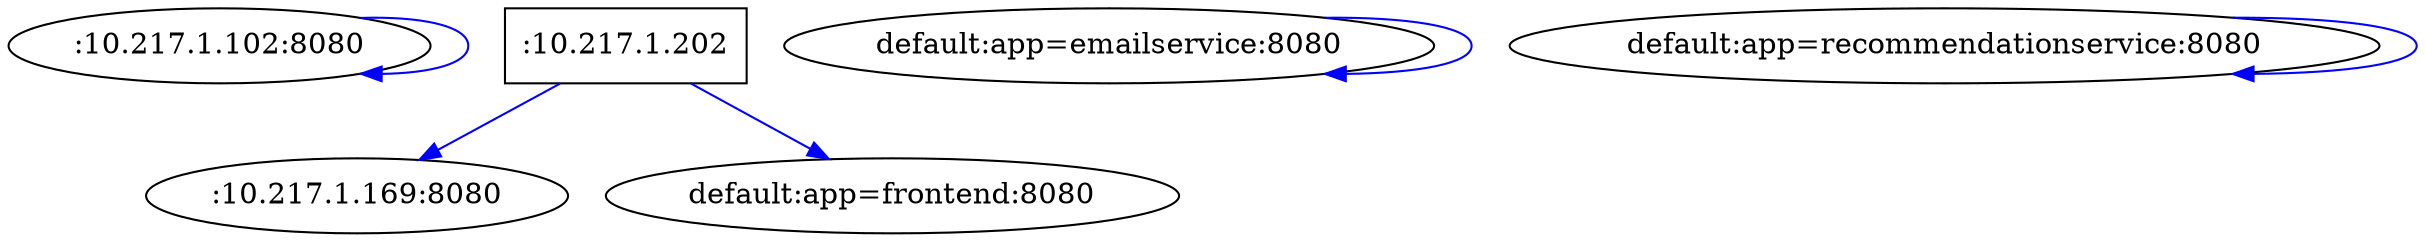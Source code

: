 digraph "" {
	graph [bb="0,0,983.57,108"];
	node [label="\N",
		shape=ellipse
	];
	edge [color=black];
	":10.217.1.102:8080"	 [height=0.5,
		pos="86.417,90",
		width=2.4005];
	":10.217.1.102:8080" -> ":10.217.1.102:8080" [key="{\"kind\":\"other\",\"port\":8080,\"pod_namespace\":\"\",\"pod_name\":\"10.217.1.102\",\"pod_labels\":null,\"pod_appname\":\"\"}>>{\"kind\":\"other\",\"port\":\
8080,\"pod_namespace\":\"\",\"pod_name\":\"10.217.1.102\",\"pod_labels\":null,\"pod_appname\":\"python\"}",
	color=blue,
	pos="e,144.66,76.65 144.66,103.35 169.57,104.4 190.83,99.949 190.83,90 190.83,81.45 175.13,76.961 154.91,76.534"];
":10.217.1.202" [height=0.5,
	pos="255.42,90",
	shape=box,
	width=1.2971];
":10.217.1.169:8080" [height=0.5,
	pos="145.42,18",
	width=2.4005];
":10.217.1.202" -> ":10.217.1.169:8080" [key="{\"kind\":\"other\",\"port\":0,\"pod_namespace\":\"\",\"pod_name\":\"10.217.1.202\",\"pod_labels\":null,\"pod_appname\":\"\"}>>{\"kind\":\"other\",\"port\":\
8080,\"pod_namespace\":\"\",\"pod_name\":\"10.217.1.169\",\"pod_labels\":null,\"pod_appname\":\"server\"}",
color=blue,
pos="e,171.65,35.171 227.66,71.831 213.29,62.429 195.61,50.855 180.33,40.852"];
"default:app=frontend:8080" [height=0.5,
pos="364.42,18",
width=3.1843];
":10.217.1.202" -> "default:app=frontend:8080" [key="{\"kind\":\"other\",\"port\":0,\"pod_namespace\":\"\",\"pod_name\":\"10.217.1.202\",\"pod_labels\":null,\"pod_appname\":\"\"}>>{\"kind\":\"pod\",\"port\":\
8080,\"pod_namespace\":\"default\",\"pod_name\":\"frontend-8d8958c77-2chw9\",\"pod_labels\":{\"app\":\"frontend\",\"pod-template-hash\":\"8d8958c77\"},\"\
pod_appname\":\"server\"}",
color=blue,
pos="e,337.67,35.665 282.92,71.831 296.95,62.568 314.16,51.198 329.15,41.297"];
"default:app=emailservice:8080" [height=0.5,
pos="450.42,90",
width=3.631];
"default:app=emailservice:8080" -> "default:app=emailservice:8080" [key="{\"kind\":\"pod\",\"port\":8080,\"pod_namespace\":\"default\",\"pod_name\":\"emailservice-5db6c8b59f-69s22\",\"pod_labels\":{\"app\":\"emailservice\",\"\
pod-template-hash\":\"5db6c8b59f\"},\"pod_appname\":\"\"}>>{\"kind\":\"pod\",\"port\":8080,\"pod_namespace\":\"default\",\"pod_name\":\"emailservice-5db6c8b59f-69s22\",\"\
pod_labels\":{\"app\":\"emailservice\",\"pod-template-hash\":\"5db6c8b59f\"},\"pod_appname\":\"python\"}",
color=blue,
pos="e,537.49,76.553 537.49,103.45 571.15,104.04 599.13,99.562 599.13,90 599.13,81.409 576.55,76.918 547.54,76.528"];
"default:app=recommendationservice:8080" [height=0.5,
pos="791.42,90",
width=4.8377];
"default:app=recommendationservice:8080" -> "default:app=recommendationservice:8080" [key="{\"kind\":\"pod\",\"port\":8080,\"pod_namespace\":\"default\",\"pod_name\":\"recommendationservice-75d7cd8d5c-29vdg\",\"pod_labels\":{\"app\":\"recommendationservice\",\"\
pod-template-hash\":\"75d7cd8d5c\"},\"pod_appname\":\"\"}>>{\"kind\":\"pod\",\"port\":8080,\"pod_namespace\":\"default\",\"pod_name\":\"recommendationservice-75d7cd8d5c-29vdg\",\"\
pod_labels\":{\"app\":\"recommendationservice\",\"pod-template-hash\":\"75d7cd8d5c\"},\"pod_appname\":\"python\"}",
color=blue,
pos="e,907.26,76.517 907.26,103.48 949.26,103.81 983.57,99.316 983.57,90 983.57,81.448 954.66,76.959 917.43,76.533"];
}
